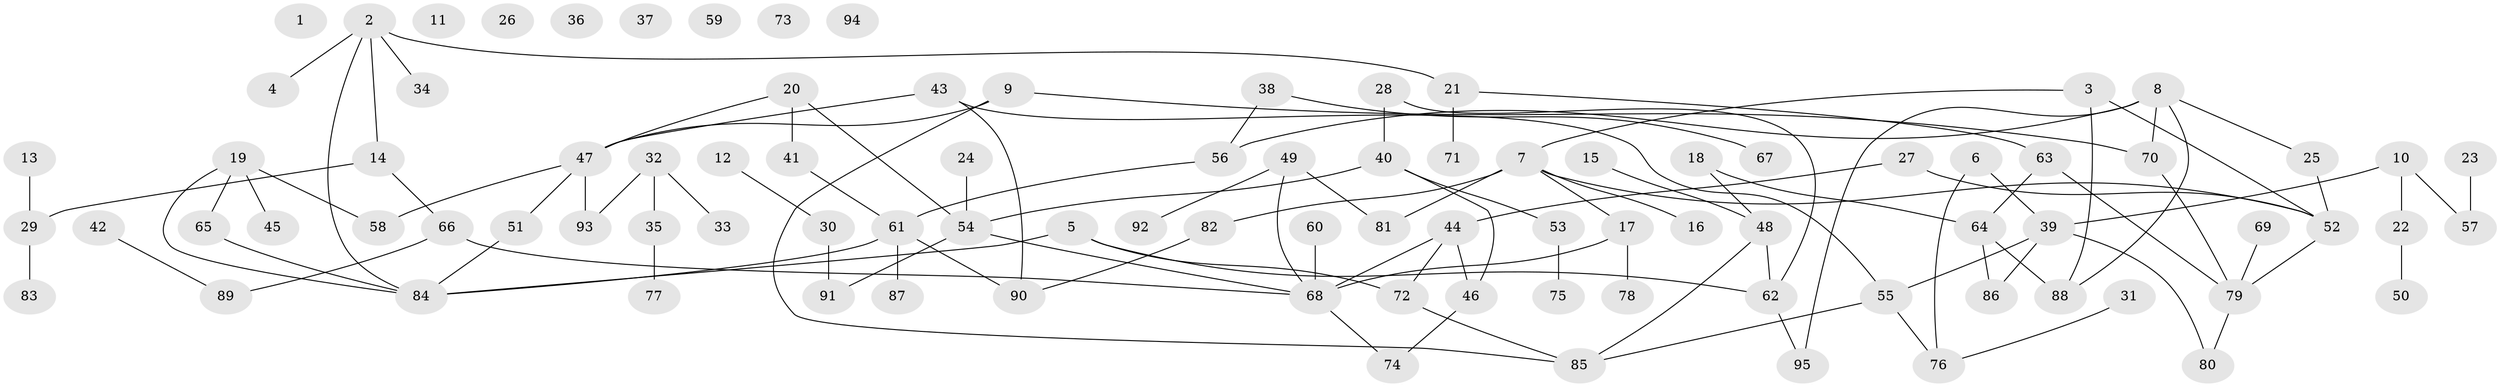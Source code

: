 // Generated by graph-tools (version 1.1) at 2025/25/03/09/25 03:25:24]
// undirected, 95 vertices, 113 edges
graph export_dot {
graph [start="1"]
  node [color=gray90,style=filled];
  1;
  2;
  3;
  4;
  5;
  6;
  7;
  8;
  9;
  10;
  11;
  12;
  13;
  14;
  15;
  16;
  17;
  18;
  19;
  20;
  21;
  22;
  23;
  24;
  25;
  26;
  27;
  28;
  29;
  30;
  31;
  32;
  33;
  34;
  35;
  36;
  37;
  38;
  39;
  40;
  41;
  42;
  43;
  44;
  45;
  46;
  47;
  48;
  49;
  50;
  51;
  52;
  53;
  54;
  55;
  56;
  57;
  58;
  59;
  60;
  61;
  62;
  63;
  64;
  65;
  66;
  67;
  68;
  69;
  70;
  71;
  72;
  73;
  74;
  75;
  76;
  77;
  78;
  79;
  80;
  81;
  82;
  83;
  84;
  85;
  86;
  87;
  88;
  89;
  90;
  91;
  92;
  93;
  94;
  95;
  2 -- 4;
  2 -- 14;
  2 -- 21;
  2 -- 34;
  2 -- 84;
  3 -- 7;
  3 -- 52;
  3 -- 88;
  5 -- 62;
  5 -- 72;
  5 -- 84;
  6 -- 39;
  6 -- 76;
  7 -- 16;
  7 -- 17;
  7 -- 52;
  7 -- 81;
  7 -- 82;
  8 -- 25;
  8 -- 56;
  8 -- 70;
  8 -- 88;
  8 -- 95;
  9 -- 47;
  9 -- 70;
  9 -- 85;
  10 -- 22;
  10 -- 39;
  10 -- 57;
  12 -- 30;
  13 -- 29;
  14 -- 29;
  14 -- 66;
  15 -- 48;
  17 -- 68;
  17 -- 78;
  18 -- 48;
  18 -- 64;
  19 -- 45;
  19 -- 58;
  19 -- 65;
  19 -- 84;
  20 -- 41;
  20 -- 47;
  20 -- 54;
  21 -- 63;
  21 -- 71;
  22 -- 50;
  23 -- 57;
  24 -- 54;
  25 -- 52;
  27 -- 44;
  27 -- 52;
  28 -- 40;
  28 -- 62;
  29 -- 83;
  30 -- 91;
  31 -- 76;
  32 -- 33;
  32 -- 35;
  32 -- 93;
  35 -- 77;
  38 -- 56;
  38 -- 67;
  39 -- 55;
  39 -- 80;
  39 -- 86;
  40 -- 46;
  40 -- 53;
  40 -- 54;
  41 -- 61;
  42 -- 89;
  43 -- 47;
  43 -- 55;
  43 -- 90;
  44 -- 46;
  44 -- 68;
  44 -- 72;
  46 -- 74;
  47 -- 51;
  47 -- 58;
  47 -- 93;
  48 -- 62;
  48 -- 85;
  49 -- 68;
  49 -- 81;
  49 -- 92;
  51 -- 84;
  52 -- 79;
  53 -- 75;
  54 -- 68;
  54 -- 91;
  55 -- 76;
  55 -- 85;
  56 -- 61;
  60 -- 68;
  61 -- 84;
  61 -- 87;
  61 -- 90;
  62 -- 95;
  63 -- 64;
  63 -- 79;
  64 -- 86;
  64 -- 88;
  65 -- 84;
  66 -- 68;
  66 -- 89;
  68 -- 74;
  69 -- 79;
  70 -- 79;
  72 -- 85;
  79 -- 80;
  82 -- 90;
}
